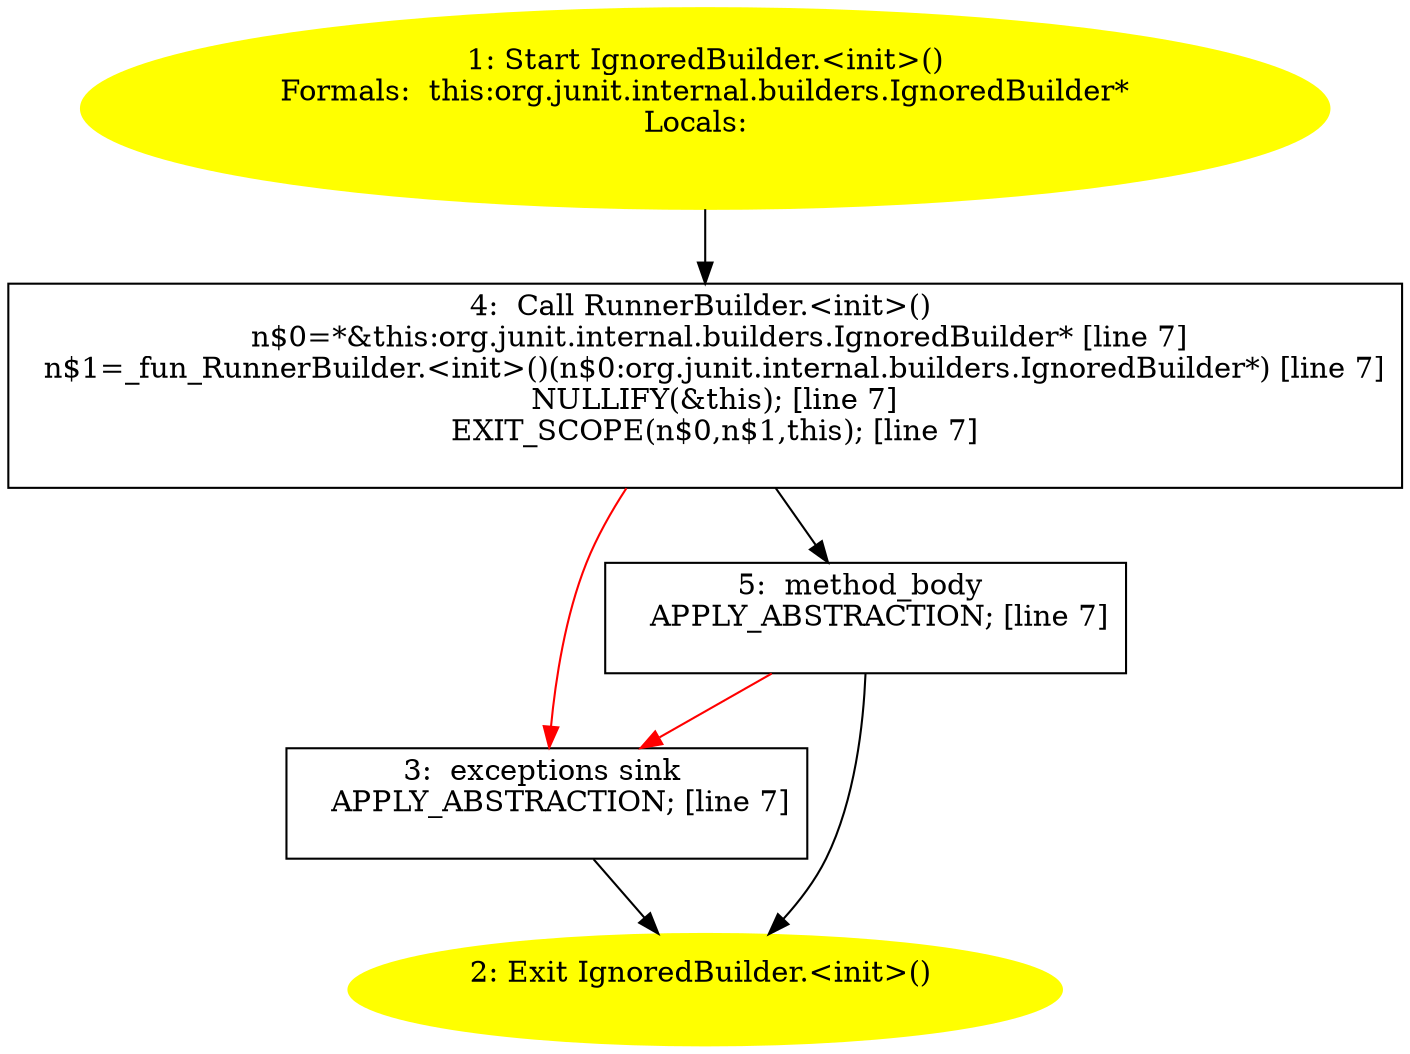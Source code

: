 /* @generated */
digraph cfg {
"org.junit.internal.builders.IgnoredBuilder.<init>().15f26cc83cc96f0ab3d40a75435c8440_1" [label="1: Start IgnoredBuilder.<init>()\nFormals:  this:org.junit.internal.builders.IgnoredBuilder*\nLocals:  \n  " color=yellow style=filled]
	

	 "org.junit.internal.builders.IgnoredBuilder.<init>().15f26cc83cc96f0ab3d40a75435c8440_1" -> "org.junit.internal.builders.IgnoredBuilder.<init>().15f26cc83cc96f0ab3d40a75435c8440_4" ;
"org.junit.internal.builders.IgnoredBuilder.<init>().15f26cc83cc96f0ab3d40a75435c8440_2" [label="2: Exit IgnoredBuilder.<init>() \n  " color=yellow style=filled]
	

"org.junit.internal.builders.IgnoredBuilder.<init>().15f26cc83cc96f0ab3d40a75435c8440_3" [label="3:  exceptions sink \n   APPLY_ABSTRACTION; [line 7]\n " shape="box"]
	

	 "org.junit.internal.builders.IgnoredBuilder.<init>().15f26cc83cc96f0ab3d40a75435c8440_3" -> "org.junit.internal.builders.IgnoredBuilder.<init>().15f26cc83cc96f0ab3d40a75435c8440_2" ;
"org.junit.internal.builders.IgnoredBuilder.<init>().15f26cc83cc96f0ab3d40a75435c8440_4" [label="4:  Call RunnerBuilder.<init>() \n   n$0=*&this:org.junit.internal.builders.IgnoredBuilder* [line 7]\n  n$1=_fun_RunnerBuilder.<init>()(n$0:org.junit.internal.builders.IgnoredBuilder*) [line 7]\n  NULLIFY(&this); [line 7]\n  EXIT_SCOPE(n$0,n$1,this); [line 7]\n " shape="box"]
	

	 "org.junit.internal.builders.IgnoredBuilder.<init>().15f26cc83cc96f0ab3d40a75435c8440_4" -> "org.junit.internal.builders.IgnoredBuilder.<init>().15f26cc83cc96f0ab3d40a75435c8440_5" ;
	 "org.junit.internal.builders.IgnoredBuilder.<init>().15f26cc83cc96f0ab3d40a75435c8440_4" -> "org.junit.internal.builders.IgnoredBuilder.<init>().15f26cc83cc96f0ab3d40a75435c8440_3" [color="red" ];
"org.junit.internal.builders.IgnoredBuilder.<init>().15f26cc83cc96f0ab3d40a75435c8440_5" [label="5:  method_body \n   APPLY_ABSTRACTION; [line 7]\n " shape="box"]
	

	 "org.junit.internal.builders.IgnoredBuilder.<init>().15f26cc83cc96f0ab3d40a75435c8440_5" -> "org.junit.internal.builders.IgnoredBuilder.<init>().15f26cc83cc96f0ab3d40a75435c8440_2" ;
	 "org.junit.internal.builders.IgnoredBuilder.<init>().15f26cc83cc96f0ab3d40a75435c8440_5" -> "org.junit.internal.builders.IgnoredBuilder.<init>().15f26cc83cc96f0ab3d40a75435c8440_3" [color="red" ];
}

